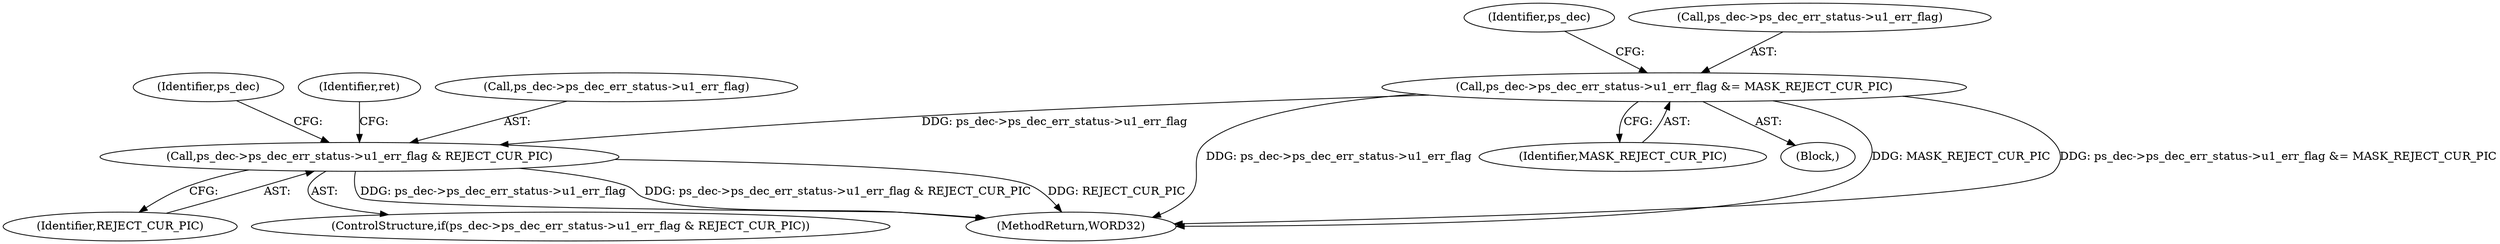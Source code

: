 digraph "0_Android_0b23c81c3dd9ec38f7e6806a3955fed1925541a0_2@pointer" {
"1000879" [label="(Call,ps_dec->ps_dec_err_status->u1_err_flag &= MASK_REJECT_CUR_PIC)"];
"1001234" [label="(Call,ps_dec->ps_dec_err_status->u1_err_flag & REJECT_CUR_PIC)"];
"1002589" [label="(MethodReturn,WORD32)"];
"1001243" [label="(Identifier,ps_dec)"];
"1001248" [label="(Identifier,ret)"];
"1000885" [label="(Identifier,MASK_REJECT_CUR_PIC)"];
"1001234" [label="(Call,ps_dec->ps_dec_err_status->u1_err_flag & REJECT_CUR_PIC)"];
"1001235" [label="(Call,ps_dec->ps_dec_err_status->u1_err_flag)"];
"1001240" [label="(Identifier,REJECT_CUR_PIC)"];
"1000879" [label="(Call,ps_dec->ps_dec_err_status->u1_err_flag &= MASK_REJECT_CUR_PIC)"];
"1001233" [label="(ControlStructure,if(ps_dec->ps_dec_err_status->u1_err_flag & REJECT_CUR_PIC))"];
"1000158" [label="(Block,)"];
"1000889" [label="(Identifier,ps_dec)"];
"1000880" [label="(Call,ps_dec->ps_dec_err_status->u1_err_flag)"];
"1000879" -> "1000158"  [label="AST: "];
"1000879" -> "1000885"  [label="CFG: "];
"1000880" -> "1000879"  [label="AST: "];
"1000885" -> "1000879"  [label="AST: "];
"1000889" -> "1000879"  [label="CFG: "];
"1000879" -> "1002589"  [label="DDG: MASK_REJECT_CUR_PIC"];
"1000879" -> "1002589"  [label="DDG: ps_dec->ps_dec_err_status->u1_err_flag &= MASK_REJECT_CUR_PIC"];
"1000879" -> "1002589"  [label="DDG: ps_dec->ps_dec_err_status->u1_err_flag"];
"1000879" -> "1001234"  [label="DDG: ps_dec->ps_dec_err_status->u1_err_flag"];
"1001234" -> "1001233"  [label="AST: "];
"1001234" -> "1001240"  [label="CFG: "];
"1001235" -> "1001234"  [label="AST: "];
"1001240" -> "1001234"  [label="AST: "];
"1001243" -> "1001234"  [label="CFG: "];
"1001248" -> "1001234"  [label="CFG: "];
"1001234" -> "1002589"  [label="DDG: ps_dec->ps_dec_err_status->u1_err_flag"];
"1001234" -> "1002589"  [label="DDG: ps_dec->ps_dec_err_status->u1_err_flag & REJECT_CUR_PIC"];
"1001234" -> "1002589"  [label="DDG: REJECT_CUR_PIC"];
}

